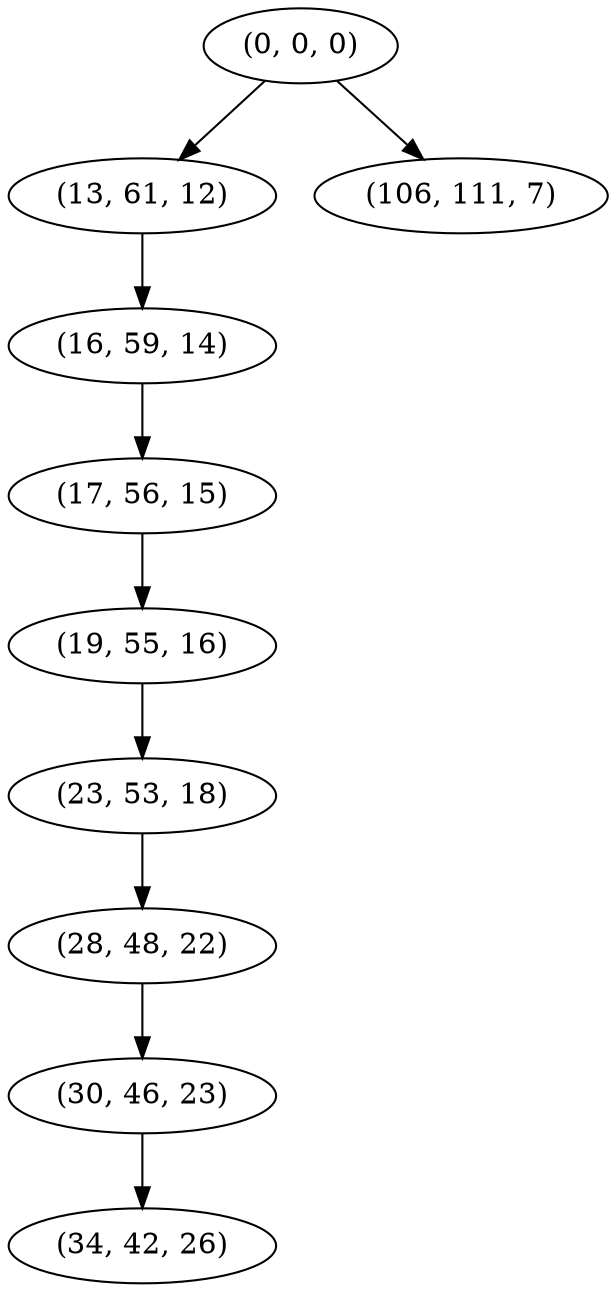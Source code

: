 digraph tree {
    "(0, 0, 0)";
    "(13, 61, 12)";
    "(16, 59, 14)";
    "(17, 56, 15)";
    "(19, 55, 16)";
    "(23, 53, 18)";
    "(28, 48, 22)";
    "(30, 46, 23)";
    "(34, 42, 26)";
    "(106, 111, 7)";
    "(0, 0, 0)" -> "(13, 61, 12)";
    "(0, 0, 0)" -> "(106, 111, 7)";
    "(13, 61, 12)" -> "(16, 59, 14)";
    "(16, 59, 14)" -> "(17, 56, 15)";
    "(17, 56, 15)" -> "(19, 55, 16)";
    "(19, 55, 16)" -> "(23, 53, 18)";
    "(23, 53, 18)" -> "(28, 48, 22)";
    "(28, 48, 22)" -> "(30, 46, 23)";
    "(30, 46, 23)" -> "(34, 42, 26)";
}
